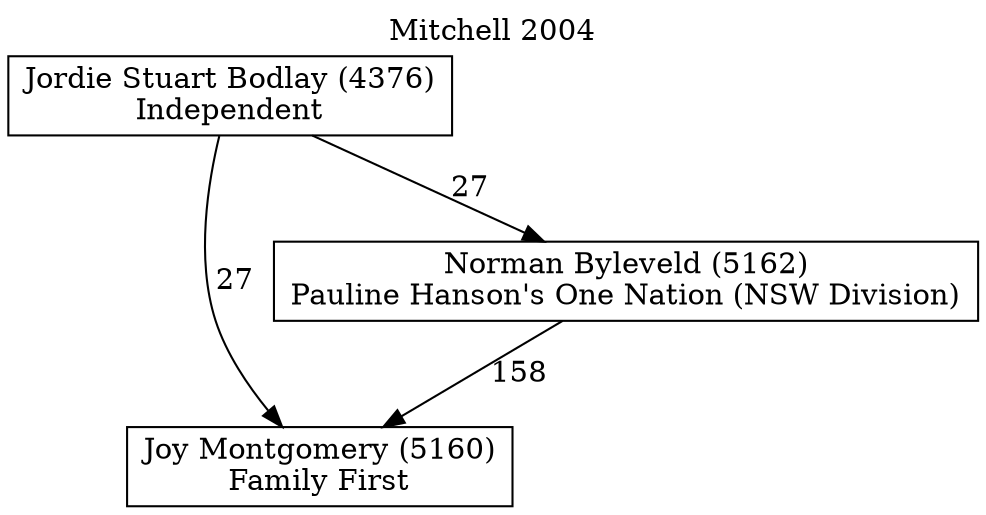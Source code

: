 // House preference flow
digraph "Joy Montgomery (5160)_Mitchell_2004" {
	graph [label="Mitchell 2004" labelloc=t mclimit=10]
	node [shape=box]
	"Joy Montgomery (5160)" [label="Joy Montgomery (5160)
Family First"]
	"Norman Byleveld (5162)" [label="Norman Byleveld (5162)
Pauline Hanson's One Nation (NSW Division)"]
	"Jordie Stuart Bodlay (4376)" [label="Jordie Stuart Bodlay (4376)
Independent"]
	"Norman Byleveld (5162)" -> "Joy Montgomery (5160)" [label=158]
	"Jordie Stuart Bodlay (4376)" -> "Norman Byleveld (5162)" [label=27]
	"Jordie Stuart Bodlay (4376)" -> "Joy Montgomery (5160)" [label=27]
}
